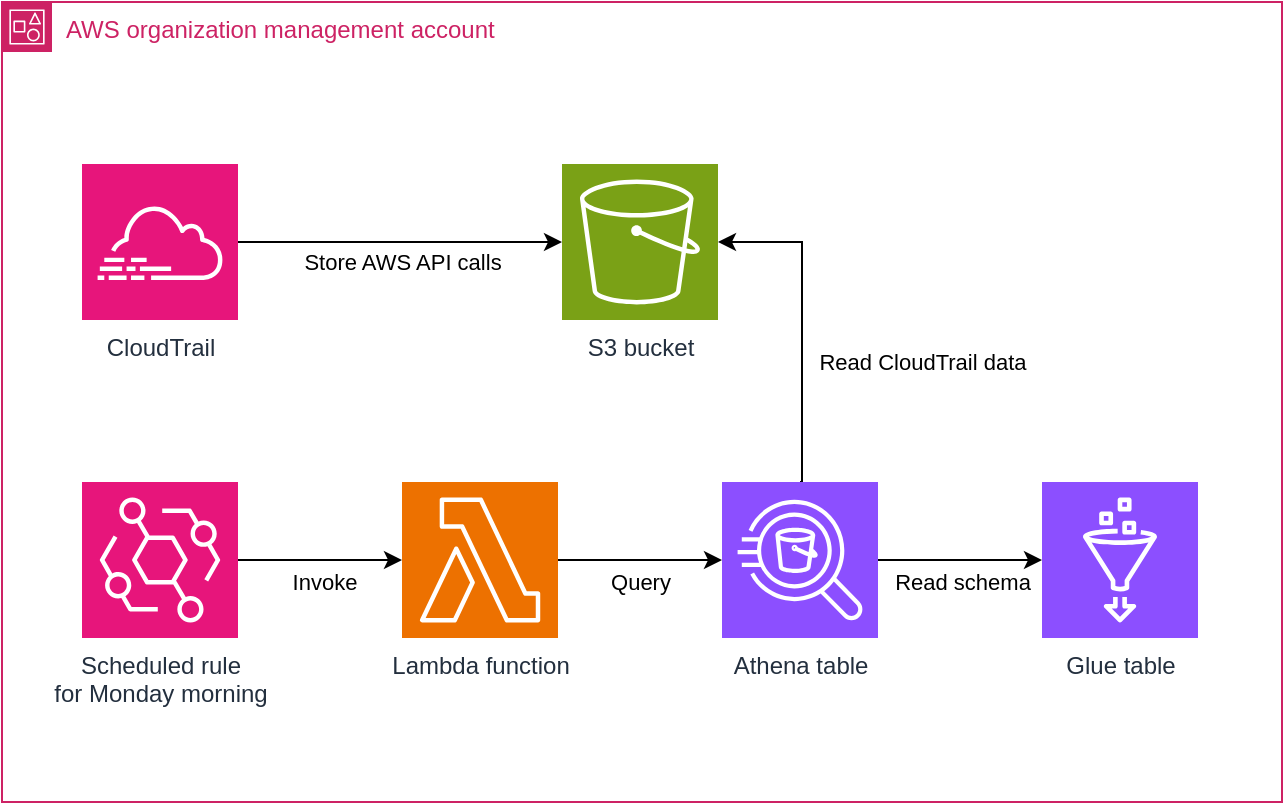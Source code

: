 <mxfile version="22.0.8" type="device">
  <diagram name="Page-1" id="NAahEU-aLbaImXJ6I32O">
    <mxGraphModel dx="821" dy="451" grid="1" gridSize="10" guides="1" tooltips="1" connect="1" arrows="1" fold="1" page="1" pageScale="1" pageWidth="827" pageHeight="1169" math="0" shadow="0">
      <root>
        <mxCell id="0" />
        <mxCell id="1" parent="0" />
        <mxCell id="Xi8jKBfv_r4emslaIHW--1" value="AWS organization management account" style="points=[[0,0],[0.25,0],[0.5,0],[0.75,0],[1,0],[1,0.25],[1,0.5],[1,0.75],[1,1],[0.75,1],[0.5,1],[0.25,1],[0,1],[0,0.75],[0,0.5],[0,0.25]];outlineConnect=0;gradientColor=none;html=1;whiteSpace=wrap;fontSize=12;fontStyle=0;container=1;pointerEvents=0;collapsible=0;recursiveResize=0;shape=mxgraph.aws4.group;grIcon=mxgraph.aws4.group_account;strokeColor=#CD2264;fillColor=none;verticalAlign=top;align=left;spacingLeft=30;fontColor=#CD2264;dashed=0;" vertex="1" parent="1">
          <mxGeometry x="80" y="80" width="640" height="400" as="geometry" />
        </mxCell>
        <mxCell id="Xi8jKBfv_r4emslaIHW--2" value="CloudTrail" style="sketch=0;points=[[0,0,0],[0.25,0,0],[0.5,0,0],[0.75,0,0],[1,0,0],[0,1,0],[0.25,1,0],[0.5,1,0],[0.75,1,0],[1,1,0],[0,0.25,0],[0,0.5,0],[0,0.75,0],[1,0.25,0],[1,0.5,0],[1,0.75,0]];points=[[0,0,0],[0.25,0,0],[0.5,0,0],[0.75,0,0],[1,0,0],[0,1,0],[0.25,1,0],[0.5,1,0],[0.75,1,0],[1,1,0],[0,0.25,0],[0,0.5,0],[0,0.75,0],[1,0.25,0],[1,0.5,0],[1,0.75,0]];outlineConnect=0;fontColor=#232F3E;fillColor=#E7157B;strokeColor=#ffffff;dashed=0;verticalLabelPosition=bottom;verticalAlign=top;align=center;html=1;fontSize=12;fontStyle=0;aspect=fixed;shape=mxgraph.aws4.resourceIcon;resIcon=mxgraph.aws4.cloudtrail;" vertex="1" parent="Xi8jKBfv_r4emslaIHW--1">
          <mxGeometry x="40" y="81" width="78" height="78" as="geometry" />
        </mxCell>
        <mxCell id="Xi8jKBfv_r4emslaIHW--3" value="S3 bucket" style="sketch=0;points=[[0,0,0],[0.25,0,0],[0.5,0,0],[0.75,0,0],[1,0,0],[0,1,0],[0.25,1,0],[0.5,1,0],[0.75,1,0],[1,1,0],[0,0.25,0],[0,0.5,0],[0,0.75,0],[1,0.25,0],[1,0.5,0],[1,0.75,0]];outlineConnect=0;fontColor=#232F3E;fillColor=#7AA116;strokeColor=#ffffff;dashed=0;verticalLabelPosition=bottom;verticalAlign=top;align=center;html=1;fontSize=12;fontStyle=0;aspect=fixed;shape=mxgraph.aws4.resourceIcon;resIcon=mxgraph.aws4.s3;" vertex="1" parent="Xi8jKBfv_r4emslaIHW--1">
          <mxGeometry x="280" y="81" width="78" height="78" as="geometry" />
        </mxCell>
        <mxCell id="Xi8jKBfv_r4emslaIHW--4" style="edgeStyle=orthogonalEdgeStyle;rounded=0;orthogonalLoop=1;jettySize=auto;html=1;entryX=0;entryY=0.5;entryDx=0;entryDy=0;entryPerimeter=0;" edge="1" parent="Xi8jKBfv_r4emslaIHW--1" source="Xi8jKBfv_r4emslaIHW--2" target="Xi8jKBfv_r4emslaIHW--3">
          <mxGeometry relative="1" as="geometry" />
        </mxCell>
        <mxCell id="Xi8jKBfv_r4emslaIHW--5" value="Store AWS API calls" style="edgeLabel;html=1;align=center;verticalAlign=middle;resizable=0;points=[];" vertex="1" connectable="0" parent="Xi8jKBfv_r4emslaIHW--4">
          <mxGeometry x="-0.016" relative="1" as="geometry">
            <mxPoint x="2" y="10" as="offset" />
          </mxGeometry>
        </mxCell>
        <mxCell id="Xi8jKBfv_r4emslaIHW--6" value="Scheduled rule&lt;br&gt;for Monday morning" style="sketch=0;points=[[0,0,0],[0.25,0,0],[0.5,0,0],[0.75,0,0],[1,0,0],[0,1,0],[0.25,1,0],[0.5,1,0],[0.75,1,0],[1,1,0],[0,0.25,0],[0,0.5,0],[0,0.75,0],[1,0.25,0],[1,0.5,0],[1,0.75,0]];outlineConnect=0;fontColor=#232F3E;fillColor=#E7157B;strokeColor=#ffffff;dashed=0;verticalLabelPosition=bottom;verticalAlign=top;align=center;html=1;fontSize=12;fontStyle=0;aspect=fixed;shape=mxgraph.aws4.resourceIcon;resIcon=mxgraph.aws4.eventbridge;" vertex="1" parent="Xi8jKBfv_r4emslaIHW--1">
          <mxGeometry x="40" y="240" width="78" height="78" as="geometry" />
        </mxCell>
        <mxCell id="Xi8jKBfv_r4emslaIHW--7" value="Lambda function" style="sketch=0;points=[[0,0,0],[0.25,0,0],[0.5,0,0],[0.75,0,0],[1,0,0],[0,1,0],[0.25,1,0],[0.5,1,0],[0.75,1,0],[1,1,0],[0,0.25,0],[0,0.5,0],[0,0.75,0],[1,0.25,0],[1,0.5,0],[1,0.75,0]];outlineConnect=0;fontColor=#232F3E;fillColor=#ED7100;strokeColor=#ffffff;dashed=0;verticalLabelPosition=bottom;verticalAlign=top;align=center;html=1;fontSize=12;fontStyle=0;aspect=fixed;shape=mxgraph.aws4.resourceIcon;resIcon=mxgraph.aws4.lambda;" vertex="1" parent="Xi8jKBfv_r4emslaIHW--1">
          <mxGeometry x="200" y="240" width="78" height="78" as="geometry" />
        </mxCell>
        <mxCell id="Xi8jKBfv_r4emslaIHW--8" style="edgeStyle=orthogonalEdgeStyle;rounded=0;orthogonalLoop=1;jettySize=auto;html=1;entryX=0;entryY=0.5;entryDx=0;entryDy=0;entryPerimeter=0;" edge="1" parent="Xi8jKBfv_r4emslaIHW--1" source="Xi8jKBfv_r4emslaIHW--6" target="Xi8jKBfv_r4emslaIHW--7">
          <mxGeometry relative="1" as="geometry" />
        </mxCell>
        <mxCell id="Xi8jKBfv_r4emslaIHW--9" value="Invoke" style="edgeLabel;html=1;align=center;verticalAlign=middle;resizable=0;points=[];" vertex="1" connectable="0" parent="Xi8jKBfv_r4emslaIHW--8">
          <mxGeometry x="-0.033" relative="1" as="geometry">
            <mxPoint x="3" y="11" as="offset" />
          </mxGeometry>
        </mxCell>
        <mxCell id="Xi8jKBfv_r4emslaIHW--17" style="edgeStyle=orthogonalEdgeStyle;rounded=0;orthogonalLoop=1;jettySize=auto;html=1;entryX=1;entryY=0.5;entryDx=0;entryDy=0;entryPerimeter=0;exitX=0.5;exitY=0;exitDx=0;exitDy=0;exitPerimeter=0;" edge="1" parent="Xi8jKBfv_r4emslaIHW--1" source="Xi8jKBfv_r4emslaIHW--10" target="Xi8jKBfv_r4emslaIHW--3">
          <mxGeometry relative="1" as="geometry">
            <Array as="points">
              <mxPoint x="400" y="240" />
              <mxPoint x="400" y="120" />
            </Array>
          </mxGeometry>
        </mxCell>
        <mxCell id="Xi8jKBfv_r4emslaIHW--18" value="Read CloudTrail data" style="edgeLabel;html=1;align=center;verticalAlign=middle;resizable=0;points=[];" vertex="1" connectable="0" parent="Xi8jKBfv_r4emslaIHW--17">
          <mxGeometry x="-0.252" y="-2" relative="1" as="geometry">
            <mxPoint x="58" as="offset" />
          </mxGeometry>
        </mxCell>
        <mxCell id="Xi8jKBfv_r4emslaIHW--10" value="Athena table" style="sketch=0;points=[[0,0,0],[0.25,0,0],[0.5,0,0],[0.75,0,0],[1,0,0],[0,1,0],[0.25,1,0],[0.5,1,0],[0.75,1,0],[1,1,0],[0,0.25,0],[0,0.5,0],[0,0.75,0],[1,0.25,0],[1,0.5,0],[1,0.75,0]];outlineConnect=0;fontColor=#232F3E;fillColor=#8C4FFF;strokeColor=#ffffff;dashed=0;verticalLabelPosition=bottom;verticalAlign=top;align=center;html=1;fontSize=12;fontStyle=0;aspect=fixed;shape=mxgraph.aws4.resourceIcon;resIcon=mxgraph.aws4.athena;" vertex="1" parent="Xi8jKBfv_r4emslaIHW--1">
          <mxGeometry x="360" y="240" width="78" height="78" as="geometry" />
        </mxCell>
        <mxCell id="Xi8jKBfv_r4emslaIHW--11" value="Glue table" style="sketch=0;points=[[0,0,0],[0.25,0,0],[0.5,0,0],[0.75,0,0],[1,0,0],[0,1,0],[0.25,1,0],[0.5,1,0],[0.75,1,0],[1,1,0],[0,0.25,0],[0,0.5,0],[0,0.75,0],[1,0.25,0],[1,0.5,0],[1,0.75,0]];outlineConnect=0;fontColor=#232F3E;fillColor=#8C4FFF;strokeColor=#ffffff;dashed=0;verticalLabelPosition=bottom;verticalAlign=top;align=center;html=1;fontSize=12;fontStyle=0;aspect=fixed;shape=mxgraph.aws4.resourceIcon;resIcon=mxgraph.aws4.glue;" vertex="1" parent="Xi8jKBfv_r4emslaIHW--1">
          <mxGeometry x="520" y="240" width="78" height="78" as="geometry" />
        </mxCell>
        <mxCell id="Xi8jKBfv_r4emslaIHW--12" style="edgeStyle=orthogonalEdgeStyle;rounded=0;orthogonalLoop=1;jettySize=auto;html=1;entryX=0;entryY=0.5;entryDx=0;entryDy=0;entryPerimeter=0;" edge="1" parent="Xi8jKBfv_r4emslaIHW--1" source="Xi8jKBfv_r4emslaIHW--7" target="Xi8jKBfv_r4emslaIHW--10">
          <mxGeometry relative="1" as="geometry" />
        </mxCell>
        <mxCell id="Xi8jKBfv_r4emslaIHW--13" value="Query" style="edgeLabel;html=1;align=center;verticalAlign=middle;resizable=0;points=[];" vertex="1" connectable="0" parent="Xi8jKBfv_r4emslaIHW--12">
          <mxGeometry y="2" relative="1" as="geometry">
            <mxPoint y="13" as="offset" />
          </mxGeometry>
        </mxCell>
        <mxCell id="Xi8jKBfv_r4emslaIHW--14" style="edgeStyle=orthogonalEdgeStyle;rounded=0;orthogonalLoop=1;jettySize=auto;html=1;entryX=0;entryY=0.5;entryDx=0;entryDy=0;entryPerimeter=0;" edge="1" parent="Xi8jKBfv_r4emslaIHW--1" source="Xi8jKBfv_r4emslaIHW--10" target="Xi8jKBfv_r4emslaIHW--11">
          <mxGeometry relative="1" as="geometry" />
        </mxCell>
        <mxCell id="Xi8jKBfv_r4emslaIHW--15" value="Read schema" style="edgeLabel;html=1;align=center;verticalAlign=middle;resizable=0;points=[];" vertex="1" connectable="0" parent="Xi8jKBfv_r4emslaIHW--14">
          <mxGeometry x="0.024" y="-1" relative="1" as="geometry">
            <mxPoint y="10" as="offset" />
          </mxGeometry>
        </mxCell>
      </root>
    </mxGraphModel>
  </diagram>
</mxfile>

